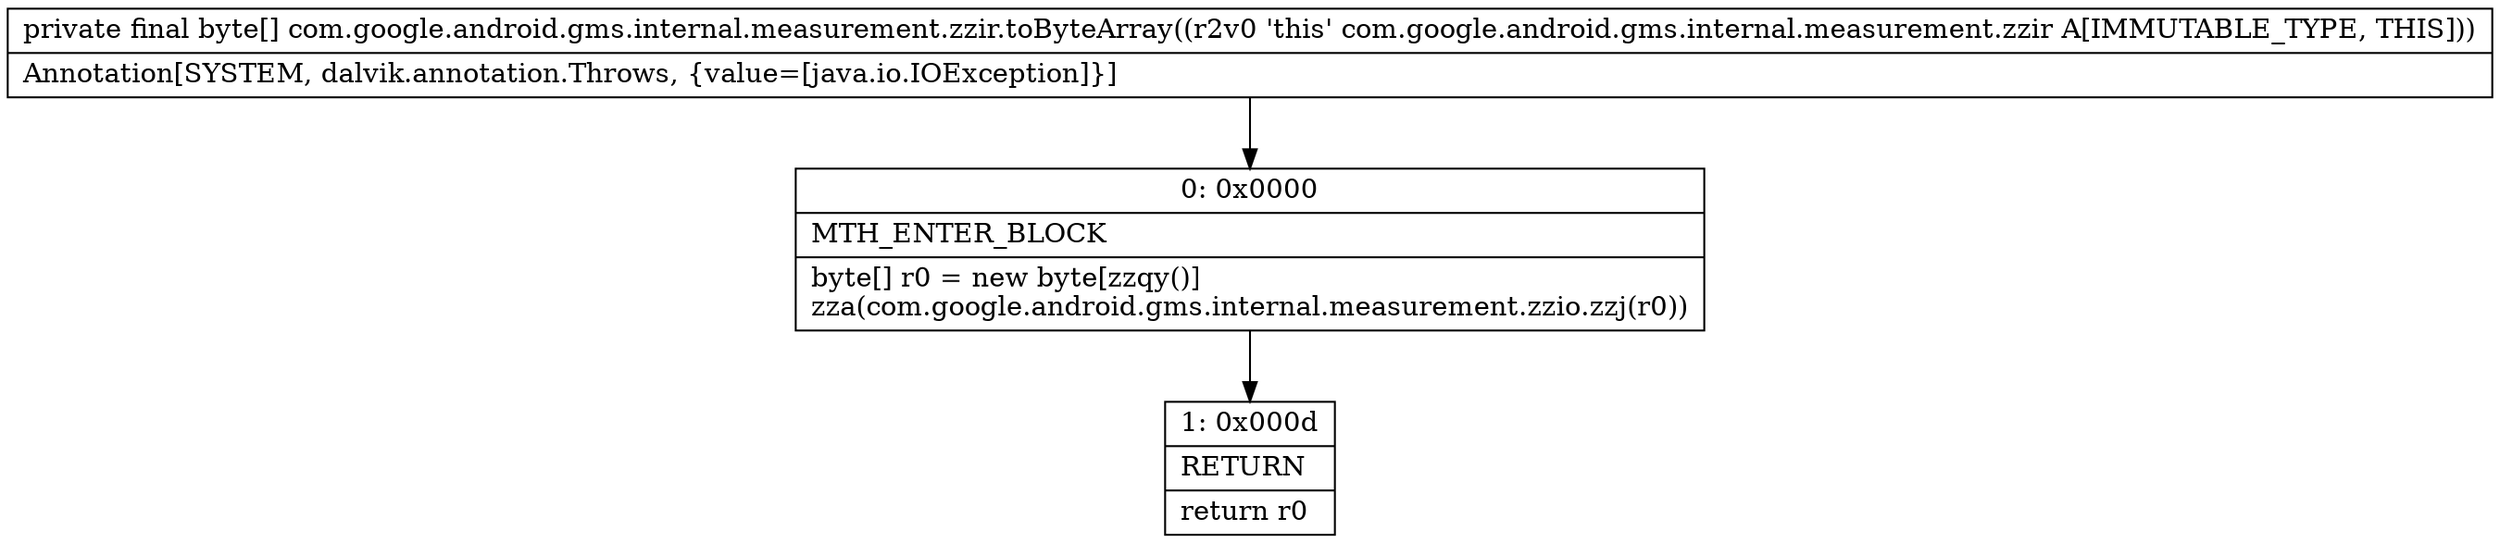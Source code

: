 digraph "CFG forcom.google.android.gms.internal.measurement.zzir.toByteArray()[B" {
Node_0 [shape=record,label="{0\:\ 0x0000|MTH_ENTER_BLOCK\l|byte[] r0 = new byte[zzqy()]\lzza(com.google.android.gms.internal.measurement.zzio.zzj(r0))\l}"];
Node_1 [shape=record,label="{1\:\ 0x000d|RETURN\l|return r0\l}"];
MethodNode[shape=record,label="{private final byte[] com.google.android.gms.internal.measurement.zzir.toByteArray((r2v0 'this' com.google.android.gms.internal.measurement.zzir A[IMMUTABLE_TYPE, THIS]))  | Annotation[SYSTEM, dalvik.annotation.Throws, \{value=[java.io.IOException]\}]\l}"];
MethodNode -> Node_0;
Node_0 -> Node_1;
}

